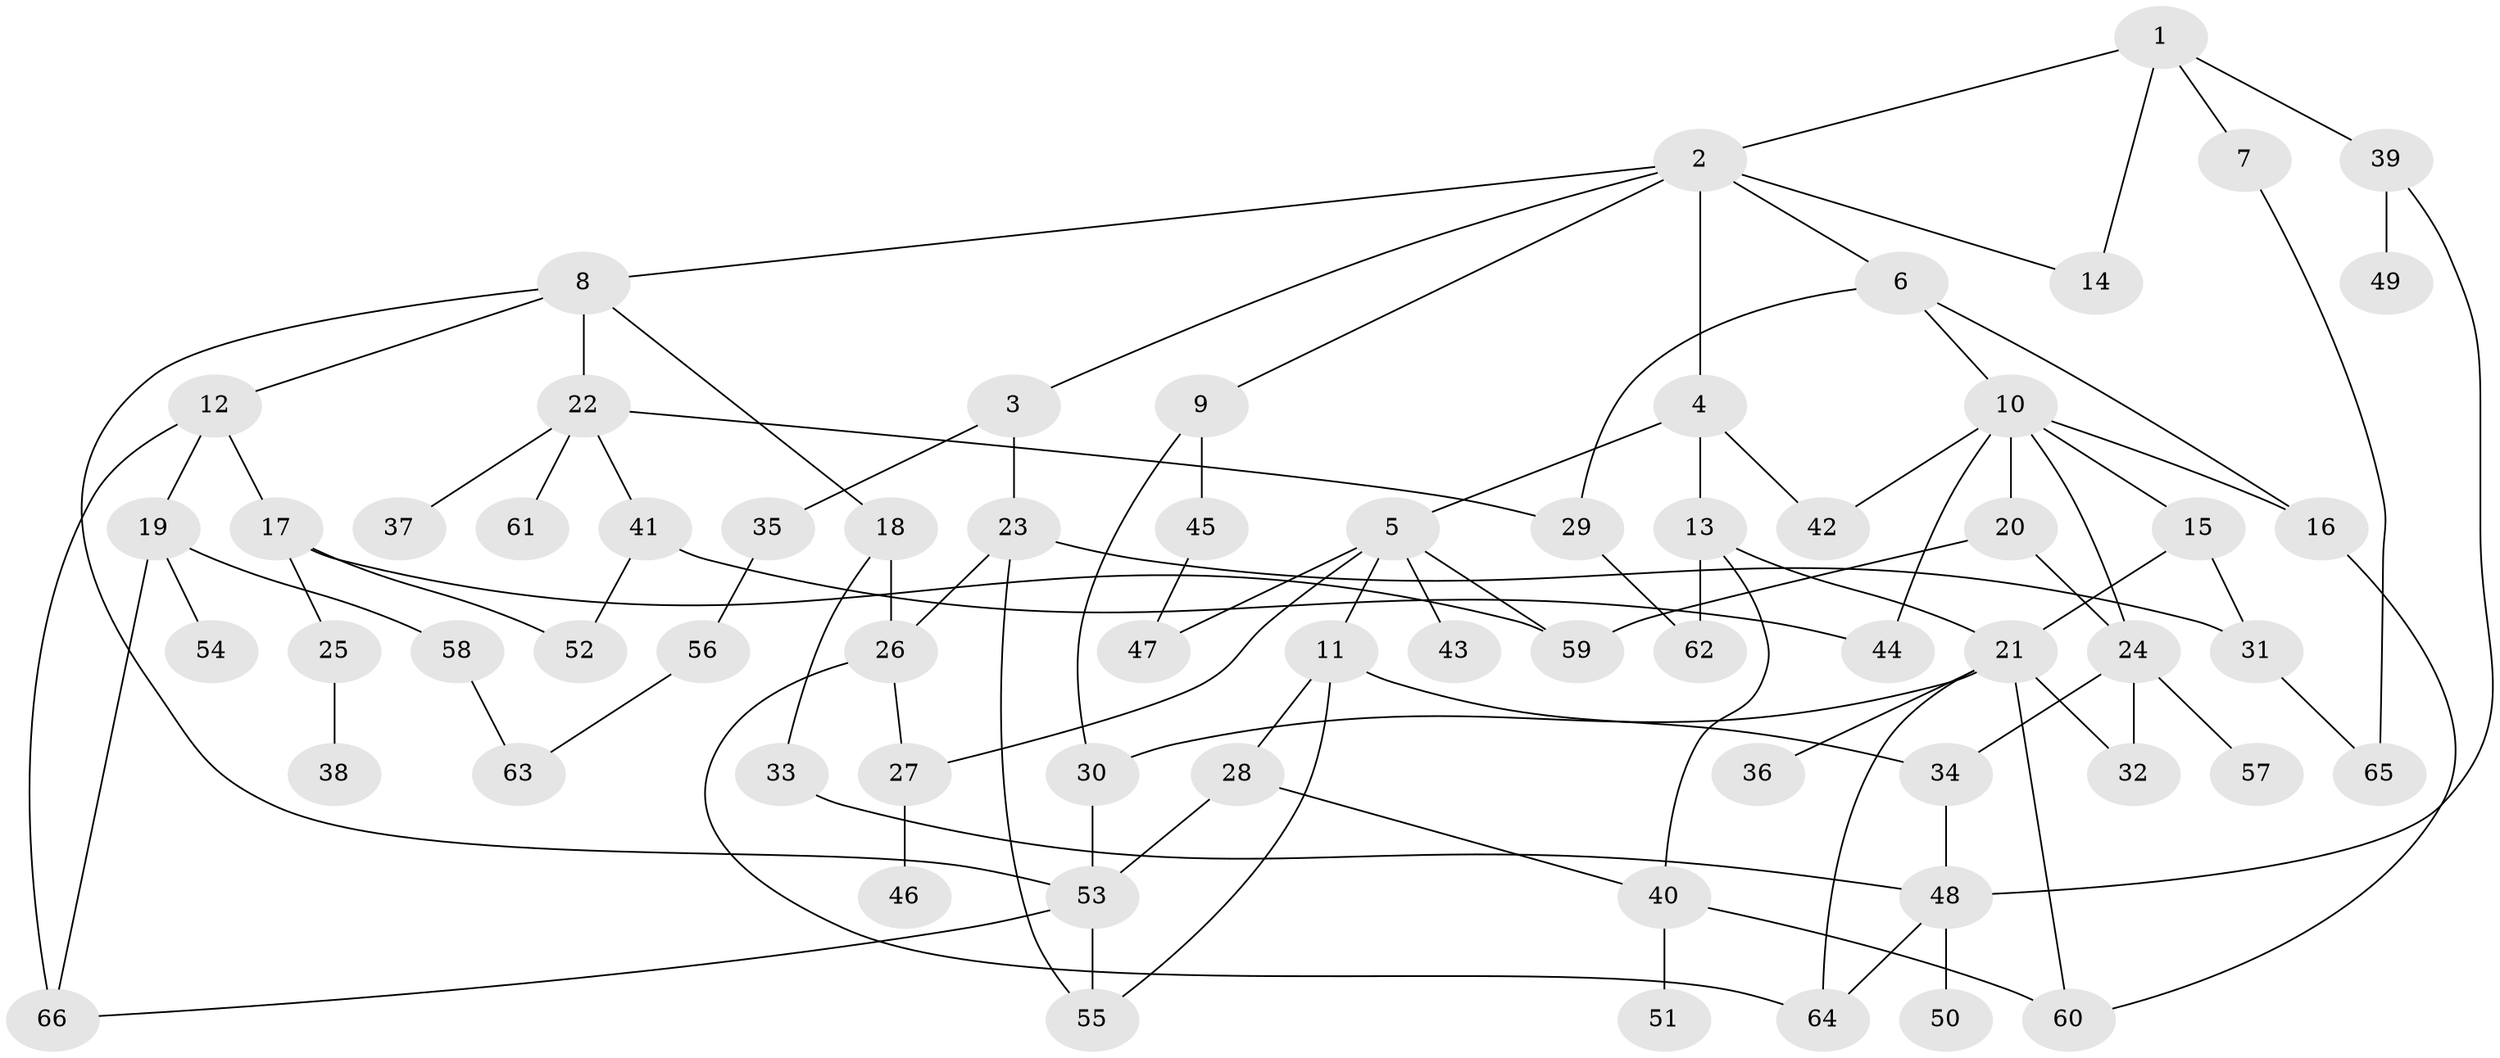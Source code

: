 // Generated by graph-tools (version 1.1) at 2025/33/03/09/25 02:33:59]
// undirected, 66 vertices, 98 edges
graph export_dot {
graph [start="1"]
  node [color=gray90,style=filled];
  1;
  2;
  3;
  4;
  5;
  6;
  7;
  8;
  9;
  10;
  11;
  12;
  13;
  14;
  15;
  16;
  17;
  18;
  19;
  20;
  21;
  22;
  23;
  24;
  25;
  26;
  27;
  28;
  29;
  30;
  31;
  32;
  33;
  34;
  35;
  36;
  37;
  38;
  39;
  40;
  41;
  42;
  43;
  44;
  45;
  46;
  47;
  48;
  49;
  50;
  51;
  52;
  53;
  54;
  55;
  56;
  57;
  58;
  59;
  60;
  61;
  62;
  63;
  64;
  65;
  66;
  1 -- 2;
  1 -- 7;
  1 -- 14;
  1 -- 39;
  2 -- 3;
  2 -- 4;
  2 -- 6;
  2 -- 8;
  2 -- 9;
  2 -- 14;
  3 -- 23;
  3 -- 35;
  4 -- 5;
  4 -- 13;
  4 -- 42;
  5 -- 11;
  5 -- 27;
  5 -- 43;
  5 -- 47;
  5 -- 59;
  6 -- 10;
  6 -- 29;
  6 -- 16;
  7 -- 65;
  8 -- 12;
  8 -- 18;
  8 -- 22;
  8 -- 53;
  9 -- 30;
  9 -- 45;
  10 -- 15;
  10 -- 16;
  10 -- 20;
  10 -- 24;
  10 -- 42;
  10 -- 44;
  11 -- 28;
  11 -- 34;
  11 -- 55;
  12 -- 17;
  12 -- 19;
  12 -- 66;
  13 -- 40;
  13 -- 62;
  13 -- 21;
  15 -- 21;
  15 -- 31;
  16 -- 60;
  17 -- 25;
  17 -- 52;
  17 -- 59;
  18 -- 33;
  18 -- 26;
  19 -- 54;
  19 -- 58;
  19 -- 66;
  20 -- 59;
  20 -- 24;
  21 -- 36;
  21 -- 64;
  21 -- 30;
  21 -- 32;
  21 -- 60;
  22 -- 37;
  22 -- 41;
  22 -- 61;
  22 -- 29;
  23 -- 26;
  23 -- 55;
  23 -- 31;
  24 -- 32;
  24 -- 57;
  24 -- 34;
  25 -- 38;
  26 -- 27;
  26 -- 64;
  27 -- 46;
  28 -- 40;
  28 -- 53;
  29 -- 62;
  30 -- 53;
  31 -- 65;
  33 -- 48;
  34 -- 48;
  35 -- 56;
  39 -- 48;
  39 -- 49;
  40 -- 51;
  40 -- 60;
  41 -- 44;
  41 -- 52;
  45 -- 47;
  48 -- 50;
  48 -- 64;
  53 -- 55;
  53 -- 66;
  56 -- 63;
  58 -- 63;
}
